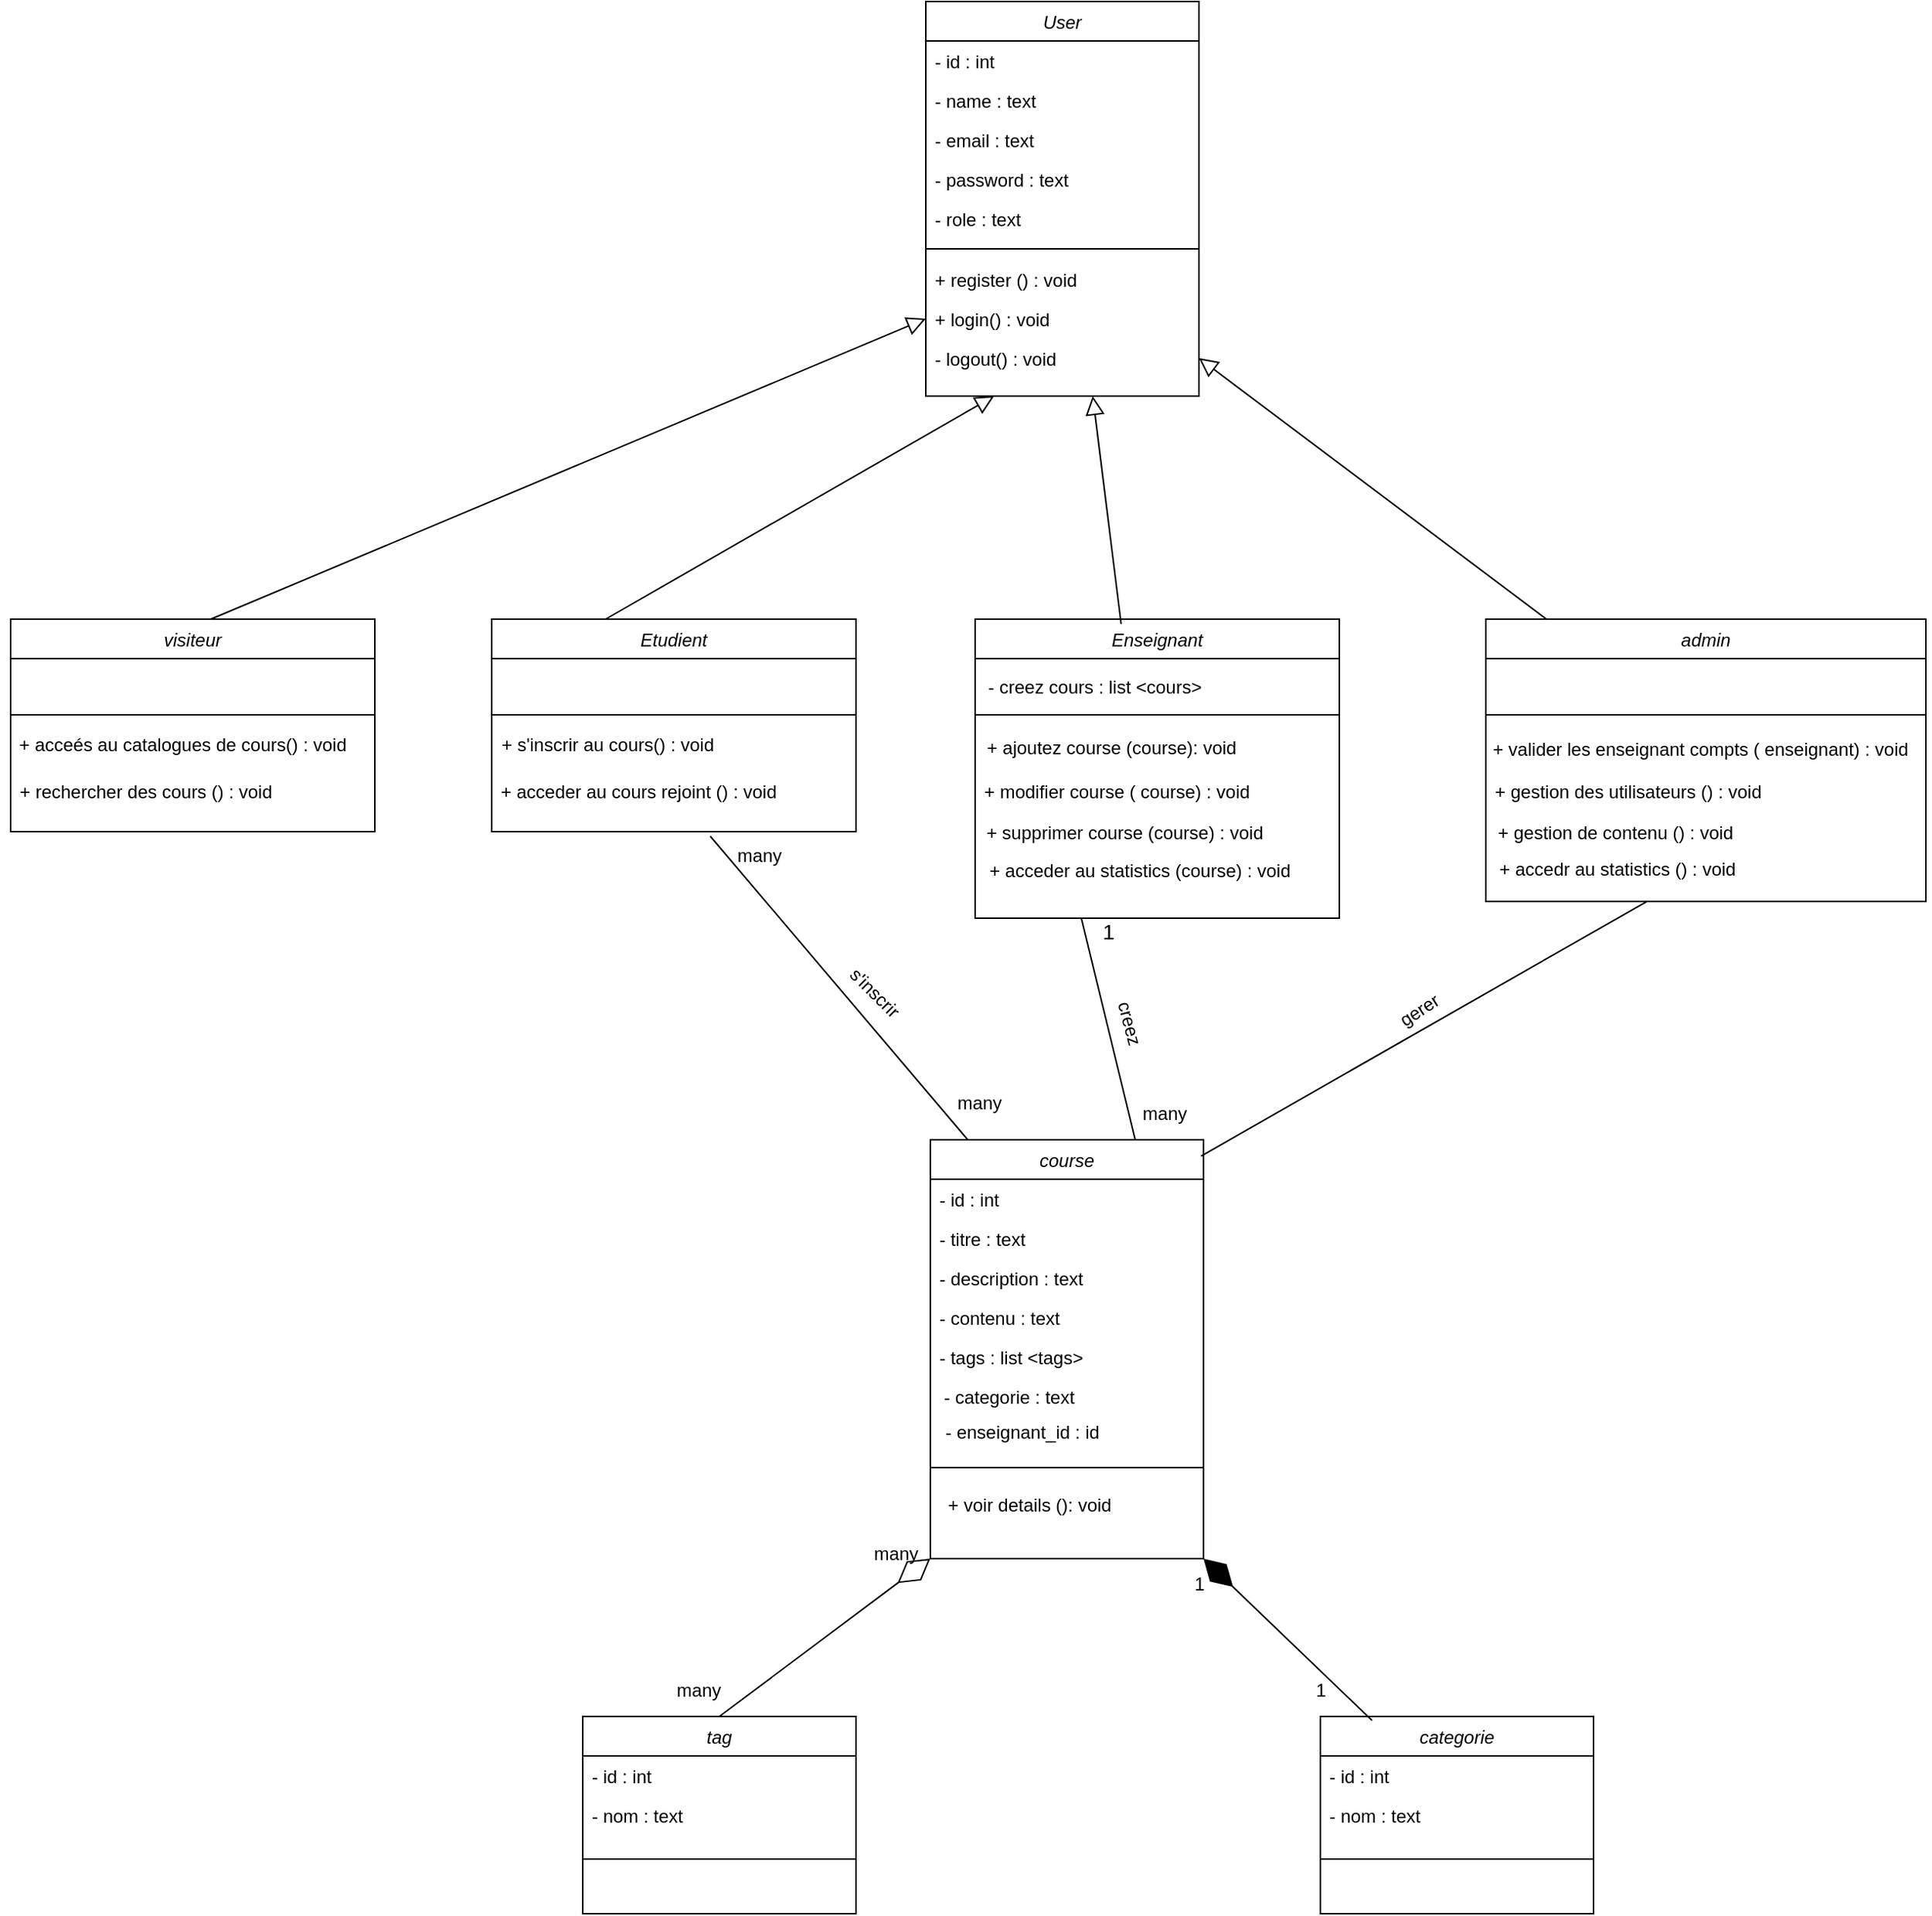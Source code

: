 <mxfile version="26.0.5">
  <diagram id="C5RBs43oDa-KdzZeNtuy" name="Page-1">
    <mxGraphModel dx="1477" dy="649" grid="1" gridSize="10" guides="1" tooltips="1" connect="1" arrows="1" fold="1" page="1" pageScale="1" pageWidth="827" pageHeight="1169" math="0" shadow="0">
      <root>
        <mxCell id="WIyWlLk6GJQsqaUBKTNV-0" />
        <mxCell id="WIyWlLk6GJQsqaUBKTNV-1" parent="WIyWlLk6GJQsqaUBKTNV-0" />
        <mxCell id="zkfFHV4jXpPFQw0GAbJ--0" value="User" style="swimlane;fontStyle=2;align=center;verticalAlign=top;childLayout=stackLayout;horizontal=1;startSize=26;horizontalStack=0;resizeParent=1;resizeLast=0;collapsible=1;marginBottom=0;rounded=0;shadow=0;strokeWidth=1;" parent="WIyWlLk6GJQsqaUBKTNV-1" vertex="1">
          <mxGeometry x="640" y="20" width="180" height="260" as="geometry">
            <mxRectangle x="230" y="140" width="160" height="26" as="alternateBounds" />
          </mxGeometry>
        </mxCell>
        <mxCell id="zkfFHV4jXpPFQw0GAbJ--1" value="- id : int" style="text;align=left;verticalAlign=top;spacingLeft=4;spacingRight=4;overflow=hidden;rotatable=0;points=[[0,0.5],[1,0.5]];portConstraint=eastwest;" parent="zkfFHV4jXpPFQw0GAbJ--0" vertex="1">
          <mxGeometry y="26" width="180" height="26" as="geometry" />
        </mxCell>
        <mxCell id="zkfFHV4jXpPFQw0GAbJ--2" value="- name : text" style="text;align=left;verticalAlign=top;spacingLeft=4;spacingRight=4;overflow=hidden;rotatable=0;points=[[0,0.5],[1,0.5]];portConstraint=eastwest;rounded=0;shadow=0;html=0;" parent="zkfFHV4jXpPFQw0GAbJ--0" vertex="1">
          <mxGeometry y="52" width="180" height="26" as="geometry" />
        </mxCell>
        <mxCell id="zkfFHV4jXpPFQw0GAbJ--3" value="- email : text" style="text;align=left;verticalAlign=top;spacingLeft=4;spacingRight=4;overflow=hidden;rotatable=0;points=[[0,0.5],[1,0.5]];portConstraint=eastwest;rounded=0;shadow=0;html=0;" parent="zkfFHV4jXpPFQw0GAbJ--0" vertex="1">
          <mxGeometry y="78" width="180" height="26" as="geometry" />
        </mxCell>
        <mxCell id="hP5vBBiGQqkeFNdFI35q-6" value="- password : text" style="text;align=left;verticalAlign=top;spacingLeft=4;spacingRight=4;overflow=hidden;rotatable=0;points=[[0,0.5],[1,0.5]];portConstraint=eastwest;rounded=0;shadow=0;html=0;" vertex="1" parent="zkfFHV4jXpPFQw0GAbJ--0">
          <mxGeometry y="104" width="180" height="26" as="geometry" />
        </mxCell>
        <mxCell id="hP5vBBiGQqkeFNdFI35q-7" value="- role : text" style="text;align=left;verticalAlign=top;spacingLeft=4;spacingRight=4;overflow=hidden;rotatable=0;points=[[0,0.5],[1,0.5]];portConstraint=eastwest;rounded=0;shadow=0;html=0;" vertex="1" parent="zkfFHV4jXpPFQw0GAbJ--0">
          <mxGeometry y="130" width="180" height="26" as="geometry" />
        </mxCell>
        <mxCell id="zkfFHV4jXpPFQw0GAbJ--4" value="" style="line;html=1;strokeWidth=1;align=left;verticalAlign=middle;spacingTop=-1;spacingLeft=3;spacingRight=3;rotatable=0;labelPosition=right;points=[];portConstraint=eastwest;" parent="zkfFHV4jXpPFQw0GAbJ--0" vertex="1">
          <mxGeometry y="156" width="180" height="14" as="geometry" />
        </mxCell>
        <mxCell id="hP5vBBiGQqkeFNdFI35q-8" value="+ register () : void" style="text;align=left;verticalAlign=top;spacingLeft=4;spacingRight=4;overflow=hidden;rotatable=0;points=[[0,0.5],[1,0.5]];portConstraint=eastwest;rounded=0;shadow=0;html=0;" vertex="1" parent="zkfFHV4jXpPFQw0GAbJ--0">
          <mxGeometry y="170" width="180" height="26" as="geometry" />
        </mxCell>
        <mxCell id="hP5vBBiGQqkeFNdFI35q-9" value="+ login() : void" style="text;align=left;verticalAlign=top;spacingLeft=4;spacingRight=4;overflow=hidden;rotatable=0;points=[[0,0.5],[1,0.5]];portConstraint=eastwest;rounded=0;shadow=0;html=0;" vertex="1" parent="zkfFHV4jXpPFQw0GAbJ--0">
          <mxGeometry y="196" width="180" height="26" as="geometry" />
        </mxCell>
        <mxCell id="hP5vBBiGQqkeFNdFI35q-10" value="- logout() : void" style="text;align=left;verticalAlign=top;spacingLeft=4;spacingRight=4;overflow=hidden;rotatable=0;points=[[0,0.5],[1,0.5]];portConstraint=eastwest;rounded=0;shadow=0;html=0;" vertex="1" parent="zkfFHV4jXpPFQw0GAbJ--0">
          <mxGeometry y="222" width="180" height="26" as="geometry" />
        </mxCell>
        <mxCell id="zkfFHV4jXpPFQw0GAbJ--16" value="" style="endArrow=block;endSize=10;endFill=0;shadow=0;strokeWidth=1;rounded=0;elbow=vertical;exitX=0.548;exitY=0.001;exitDx=0;exitDy=0;exitPerimeter=0;entryX=0;entryY=0.5;entryDx=0;entryDy=0;" parent="WIyWlLk6GJQsqaUBKTNV-1" source="hP5vBBiGQqkeFNdFI35q-11" target="hP5vBBiGQqkeFNdFI35q-9" edge="1">
          <mxGeometry width="160" relative="1" as="geometry">
            <mxPoint x="170" y="420" as="sourcePoint" />
            <mxPoint x="60" y="130" as="targetPoint" />
          </mxGeometry>
        </mxCell>
        <mxCell id="hP5vBBiGQqkeFNdFI35q-11" value="visiteur" style="swimlane;fontStyle=2;align=center;verticalAlign=top;childLayout=stackLayout;horizontal=1;startSize=26;horizontalStack=0;resizeParent=1;resizeLast=0;collapsible=1;marginBottom=0;rounded=0;shadow=0;strokeWidth=1;" vertex="1" parent="WIyWlLk6GJQsqaUBKTNV-1">
          <mxGeometry x="37" y="427" width="240" height="140" as="geometry">
            <mxRectangle x="230" y="140" width="160" height="26" as="alternateBounds" />
          </mxGeometry>
        </mxCell>
        <mxCell id="hP5vBBiGQqkeFNdFI35q-17" value="" style="line;html=1;strokeWidth=1;align=left;verticalAlign=middle;spacingTop=-1;spacingLeft=3;spacingRight=3;rotatable=0;labelPosition=right;points=[];portConstraint=eastwest;" vertex="1" parent="hP5vBBiGQqkeFNdFI35q-11">
          <mxGeometry y="26" width="240" height="74" as="geometry" />
        </mxCell>
        <mxCell id="hP5vBBiGQqkeFNdFI35q-18" value="+ rechercher des cours () : void" style="text;align=left;verticalAlign=top;spacingLeft=4;spacingRight=4;overflow=hidden;rotatable=0;points=[[0,0.5],[1,0.5]];portConstraint=eastwest;rounded=0;shadow=0;html=0;" vertex="1" parent="hP5vBBiGQqkeFNdFI35q-11">
          <mxGeometry y="100" width="240" height="30" as="geometry" />
        </mxCell>
        <mxCell id="hP5vBBiGQqkeFNdFI35q-21" value="+ acceés au catalogues de cours() : void" style="text;html=1;align=center;verticalAlign=middle;resizable=0;points=[];autosize=1;strokeColor=none;fillColor=none;" vertex="1" parent="WIyWlLk6GJQsqaUBKTNV-1">
          <mxGeometry x="30" y="495" width="240" height="30" as="geometry" />
        </mxCell>
        <mxCell id="hP5vBBiGQqkeFNdFI35q-22" value="Etudient" style="swimlane;fontStyle=2;align=center;verticalAlign=top;childLayout=stackLayout;horizontal=1;startSize=26;horizontalStack=0;resizeParent=1;resizeLast=0;collapsible=1;marginBottom=0;rounded=0;shadow=0;strokeWidth=1;" vertex="1" parent="WIyWlLk6GJQsqaUBKTNV-1">
          <mxGeometry x="354" y="427" width="240" height="140" as="geometry">
            <mxRectangle x="230" y="140" width="160" height="26" as="alternateBounds" />
          </mxGeometry>
        </mxCell>
        <mxCell id="hP5vBBiGQqkeFNdFI35q-23" value="" style="line;html=1;strokeWidth=1;align=left;verticalAlign=middle;spacingTop=-1;spacingLeft=3;spacingRight=3;rotatable=0;labelPosition=right;points=[];portConstraint=eastwest;" vertex="1" parent="hP5vBBiGQqkeFNdFI35q-22">
          <mxGeometry y="26" width="240" height="74" as="geometry" />
        </mxCell>
        <mxCell id="hP5vBBiGQqkeFNdFI35q-25" value="+ acceder au cours rejoint () : void" style="text;align=left;verticalAlign=top;spacingLeft=4;spacingRight=4;overflow=hidden;rotatable=0;points=[[0,0.5],[1,0.5]];portConstraint=eastwest;rounded=0;shadow=0;html=0;" vertex="1" parent="hP5vBBiGQqkeFNdFI35q-22">
          <mxGeometry y="100" width="240" height="30" as="geometry" />
        </mxCell>
        <mxCell id="hP5vBBiGQqkeFNdFI35q-26" value="+ s&#39;inscrir au cours() : void" style="text;html=1;align=center;verticalAlign=middle;resizable=0;points=[];autosize=1;strokeColor=none;fillColor=none;" vertex="1" parent="WIyWlLk6GJQsqaUBKTNV-1">
          <mxGeometry x="350" y="495" width="160" height="30" as="geometry" />
        </mxCell>
        <mxCell id="hP5vBBiGQqkeFNdFI35q-27" value="Enseignant" style="swimlane;fontStyle=2;align=center;verticalAlign=top;childLayout=stackLayout;horizontal=1;startSize=26;horizontalStack=0;resizeParent=1;resizeLast=0;collapsible=1;marginBottom=0;rounded=0;shadow=0;strokeWidth=1;" vertex="1" parent="WIyWlLk6GJQsqaUBKTNV-1">
          <mxGeometry x="672.5" y="427" width="240" height="197" as="geometry">
            <mxRectangle x="230" y="140" width="160" height="26" as="alternateBounds" />
          </mxGeometry>
        </mxCell>
        <mxCell id="hP5vBBiGQqkeFNdFI35q-28" value="" style="line;html=1;strokeWidth=1;align=left;verticalAlign=middle;spacingTop=-1;spacingLeft=3;spacingRight=3;rotatable=0;labelPosition=right;points=[];portConstraint=eastwest;" vertex="1" parent="hP5vBBiGQqkeFNdFI35q-27">
          <mxGeometry y="26" width="240" height="74" as="geometry" />
        </mxCell>
        <mxCell id="hP5vBBiGQqkeFNdFI35q-29" value="+ modifier course ( course) : void" style="text;align=left;verticalAlign=top;spacingLeft=4;spacingRight=4;overflow=hidden;rotatable=0;points=[[0,0.5],[1,0.5]];portConstraint=eastwest;rounded=0;shadow=0;html=0;" vertex="1" parent="hP5vBBiGQqkeFNdFI35q-27">
          <mxGeometry y="100" width="240" height="30" as="geometry" />
        </mxCell>
        <mxCell id="hP5vBBiGQqkeFNdFI35q-30" value="- creez cours : list &amp;lt;cours&amp;gt;" style="text;html=1;align=center;verticalAlign=middle;resizable=0;points=[];autosize=1;strokeColor=none;fillColor=none;" vertex="1" parent="WIyWlLk6GJQsqaUBKTNV-1">
          <mxGeometry x="670.5" y="457" width="160" height="30" as="geometry" />
        </mxCell>
        <mxCell id="hP5vBBiGQqkeFNdFI35q-31" value="+ ajoutez course (course): void" style="text;html=1;align=center;verticalAlign=middle;resizable=0;points=[];autosize=1;strokeColor=none;fillColor=none;" vertex="1" parent="WIyWlLk6GJQsqaUBKTNV-1">
          <mxGeometry x="666.5" y="497" width="190" height="30" as="geometry" />
        </mxCell>
        <mxCell id="hP5vBBiGQqkeFNdFI35q-32" value="&amp;nbsp;+ supprimer course (course) : void" style="text;html=1;align=center;verticalAlign=middle;resizable=0;points=[];autosize=1;strokeColor=none;fillColor=none;" vertex="1" parent="WIyWlLk6GJQsqaUBKTNV-1">
          <mxGeometry x="663.5" y="553" width="210" height="30" as="geometry" />
        </mxCell>
        <mxCell id="hP5vBBiGQqkeFNdFI35q-33" value="&amp;nbsp;+ acceder au statistics (course) : void" style="text;html=1;align=center;verticalAlign=middle;resizable=0;points=[];autosize=1;strokeColor=none;fillColor=none;" vertex="1" parent="WIyWlLk6GJQsqaUBKTNV-1">
          <mxGeometry x="663.5" y="578" width="230" height="30" as="geometry" />
        </mxCell>
        <mxCell id="hP5vBBiGQqkeFNdFI35q-34" value="admin" style="swimlane;fontStyle=2;align=center;verticalAlign=top;childLayout=stackLayout;horizontal=1;startSize=26;horizontalStack=0;resizeParent=1;resizeLast=0;collapsible=1;marginBottom=0;rounded=0;shadow=0;strokeWidth=1;" vertex="1" parent="WIyWlLk6GJQsqaUBKTNV-1">
          <mxGeometry x="1009" y="427" width="290" height="186" as="geometry">
            <mxRectangle x="230" y="140" width="160" height="26" as="alternateBounds" />
          </mxGeometry>
        </mxCell>
        <mxCell id="hP5vBBiGQqkeFNdFI35q-35" value="" style="line;html=1;strokeWidth=1;align=left;verticalAlign=middle;spacingTop=-1;spacingLeft=3;spacingRight=3;rotatable=0;labelPosition=right;points=[];portConstraint=eastwest;" vertex="1" parent="hP5vBBiGQqkeFNdFI35q-34">
          <mxGeometry y="26" width="290" height="74" as="geometry" />
        </mxCell>
        <mxCell id="hP5vBBiGQqkeFNdFI35q-36" value="+ gestion des utilisateurs () : void" style="text;align=left;verticalAlign=top;spacingLeft=4;spacingRight=4;overflow=hidden;rotatable=0;points=[[0,0.5],[1,0.5]];portConstraint=eastwest;rounded=0;shadow=0;html=0;" vertex="1" parent="hP5vBBiGQqkeFNdFI35q-34">
          <mxGeometry y="100" width="290" height="30" as="geometry" />
        </mxCell>
        <mxCell id="hP5vBBiGQqkeFNdFI35q-37" value="+ valider les enseignant compts ( enseignant) : void" style="text;html=1;align=center;verticalAlign=middle;resizable=0;points=[];autosize=1;strokeColor=none;fillColor=none;" vertex="1" parent="WIyWlLk6GJQsqaUBKTNV-1">
          <mxGeometry x="1000" y="498" width="300" height="30" as="geometry" />
        </mxCell>
        <mxCell id="hP5vBBiGQqkeFNdFI35q-38" value="+ gestion de contenu () : void" style="text;align=left;verticalAlign=top;spacingLeft=4;spacingRight=4;overflow=hidden;rotatable=0;points=[[0,0.5],[1,0.5]];portConstraint=eastwest;rounded=0;shadow=0;html=0;" vertex="1" parent="WIyWlLk6GJQsqaUBKTNV-1">
          <mxGeometry x="1011" y="554" width="290" height="30" as="geometry" />
        </mxCell>
        <mxCell id="hP5vBBiGQqkeFNdFI35q-39" value="+ accedr au statistics () : void" style="text;align=left;verticalAlign=top;spacingLeft=4;spacingRight=4;overflow=hidden;rotatable=0;points=[[0,0.5],[1,0.5]];portConstraint=eastwest;rounded=0;shadow=0;html=0;" vertex="1" parent="WIyWlLk6GJQsqaUBKTNV-1">
          <mxGeometry x="1012" y="578" width="290" height="30" as="geometry" />
        </mxCell>
        <mxCell id="hP5vBBiGQqkeFNdFI35q-40" value="course" style="swimlane;fontStyle=2;align=center;verticalAlign=top;childLayout=stackLayout;horizontal=1;startSize=26;horizontalStack=0;resizeParent=1;resizeLast=0;collapsible=1;marginBottom=0;rounded=0;shadow=0;strokeWidth=1;" vertex="1" parent="WIyWlLk6GJQsqaUBKTNV-1">
          <mxGeometry x="643" y="770" width="180" height="276" as="geometry">
            <mxRectangle x="230" y="140" width="160" height="26" as="alternateBounds" />
          </mxGeometry>
        </mxCell>
        <mxCell id="hP5vBBiGQqkeFNdFI35q-41" value="- id : int" style="text;align=left;verticalAlign=top;spacingLeft=4;spacingRight=4;overflow=hidden;rotatable=0;points=[[0,0.5],[1,0.5]];portConstraint=eastwest;" vertex="1" parent="hP5vBBiGQqkeFNdFI35q-40">
          <mxGeometry y="26" width="180" height="26" as="geometry" />
        </mxCell>
        <mxCell id="hP5vBBiGQqkeFNdFI35q-42" value="- titre : text" style="text;align=left;verticalAlign=top;spacingLeft=4;spacingRight=4;overflow=hidden;rotatable=0;points=[[0,0.5],[1,0.5]];portConstraint=eastwest;rounded=0;shadow=0;html=0;" vertex="1" parent="hP5vBBiGQqkeFNdFI35q-40">
          <mxGeometry y="52" width="180" height="26" as="geometry" />
        </mxCell>
        <mxCell id="hP5vBBiGQqkeFNdFI35q-43" value="- description : text" style="text;align=left;verticalAlign=top;spacingLeft=4;spacingRight=4;overflow=hidden;rotatable=0;points=[[0,0.5],[1,0.5]];portConstraint=eastwest;rounded=0;shadow=0;html=0;" vertex="1" parent="hP5vBBiGQqkeFNdFI35q-40">
          <mxGeometry y="78" width="180" height="26" as="geometry" />
        </mxCell>
        <mxCell id="hP5vBBiGQqkeFNdFI35q-44" value="- contenu : text" style="text;align=left;verticalAlign=top;spacingLeft=4;spacingRight=4;overflow=hidden;rotatable=0;points=[[0,0.5],[1,0.5]];portConstraint=eastwest;rounded=0;shadow=0;html=0;" vertex="1" parent="hP5vBBiGQqkeFNdFI35q-40">
          <mxGeometry y="104" width="180" height="26" as="geometry" />
        </mxCell>
        <mxCell id="hP5vBBiGQqkeFNdFI35q-45" value="- tags : list &lt;tags&gt;" style="text;align=left;verticalAlign=top;spacingLeft=4;spacingRight=4;overflow=hidden;rotatable=0;points=[[0,0.5],[1,0.5]];portConstraint=eastwest;rounded=0;shadow=0;html=0;" vertex="1" parent="hP5vBBiGQqkeFNdFI35q-40">
          <mxGeometry y="130" width="180" height="26" as="geometry" />
        </mxCell>
        <mxCell id="hP5vBBiGQqkeFNdFI35q-46" value="" style="line;html=1;strokeWidth=1;align=left;verticalAlign=middle;spacingTop=-1;spacingLeft=3;spacingRight=3;rotatable=0;labelPosition=right;points=[];portConstraint=eastwest;" vertex="1" parent="hP5vBBiGQqkeFNdFI35q-40">
          <mxGeometry y="156" width="180" height="120" as="geometry" />
        </mxCell>
        <mxCell id="hP5vBBiGQqkeFNdFI35q-50" value="- categorie : text" style="text;align=left;verticalAlign=top;spacingLeft=4;spacingRight=4;overflow=hidden;rotatable=0;points=[[0,0.5],[1,0.5]];portConstraint=eastwest;rounded=0;shadow=0;html=0;" vertex="1" parent="WIyWlLk6GJQsqaUBKTNV-1">
          <mxGeometry x="646" y="926" width="180" height="26" as="geometry" />
        </mxCell>
        <mxCell id="hP5vBBiGQqkeFNdFI35q-51" value="- enseignant_id : id" style="text;align=left;verticalAlign=top;spacingLeft=4;spacingRight=4;overflow=hidden;rotatable=0;points=[[0,0.5],[1,0.5]];portConstraint=eastwest;rounded=0;shadow=0;html=0;" vertex="1" parent="WIyWlLk6GJQsqaUBKTNV-1">
          <mxGeometry x="647" y="949" width="180" height="26" as="geometry" />
        </mxCell>
        <mxCell id="hP5vBBiGQqkeFNdFI35q-52" value="+ voir details (): void" style="text;html=1;align=center;verticalAlign=middle;resizable=0;points=[];autosize=1;strokeColor=none;fillColor=none;" vertex="1" parent="WIyWlLk6GJQsqaUBKTNV-1">
          <mxGeometry x="643" y="996" width="130" height="30" as="geometry" />
        </mxCell>
        <mxCell id="hP5vBBiGQqkeFNdFI35q-53" value="categorie" style="swimlane;fontStyle=2;align=center;verticalAlign=top;childLayout=stackLayout;horizontal=1;startSize=26;horizontalStack=0;resizeParent=1;resizeLast=0;collapsible=1;marginBottom=0;rounded=0;shadow=0;strokeWidth=1;" vertex="1" parent="WIyWlLk6GJQsqaUBKTNV-1">
          <mxGeometry x="900" y="1150" width="180" height="130" as="geometry">
            <mxRectangle x="230" y="140" width="160" height="26" as="alternateBounds" />
          </mxGeometry>
        </mxCell>
        <mxCell id="hP5vBBiGQqkeFNdFI35q-54" value="- id : int" style="text;align=left;verticalAlign=top;spacingLeft=4;spacingRight=4;overflow=hidden;rotatable=0;points=[[0,0.5],[1,0.5]];portConstraint=eastwest;" vertex="1" parent="hP5vBBiGQqkeFNdFI35q-53">
          <mxGeometry y="26" width="180" height="26" as="geometry" />
        </mxCell>
        <mxCell id="hP5vBBiGQqkeFNdFI35q-55" value="- nom : text" style="text;align=left;verticalAlign=top;spacingLeft=4;spacingRight=4;overflow=hidden;rotatable=0;points=[[0,0.5],[1,0.5]];portConstraint=eastwest;rounded=0;shadow=0;html=0;" vertex="1" parent="hP5vBBiGQqkeFNdFI35q-53">
          <mxGeometry y="52" width="180" height="26" as="geometry" />
        </mxCell>
        <mxCell id="hP5vBBiGQqkeFNdFI35q-59" value="" style="line;html=1;strokeWidth=1;align=left;verticalAlign=middle;spacingTop=-1;spacingLeft=3;spacingRight=3;rotatable=0;labelPosition=right;points=[];portConstraint=eastwest;" vertex="1" parent="hP5vBBiGQqkeFNdFI35q-53">
          <mxGeometry y="78" width="180" height="32" as="geometry" />
        </mxCell>
        <mxCell id="hP5vBBiGQqkeFNdFI35q-60" value="tag" style="swimlane;fontStyle=2;align=center;verticalAlign=top;childLayout=stackLayout;horizontal=1;startSize=26;horizontalStack=0;resizeParent=1;resizeLast=0;collapsible=1;marginBottom=0;rounded=0;shadow=0;strokeWidth=1;" vertex="1" parent="WIyWlLk6GJQsqaUBKTNV-1">
          <mxGeometry x="414" y="1150" width="180" height="130" as="geometry">
            <mxRectangle x="230" y="140" width="160" height="26" as="alternateBounds" />
          </mxGeometry>
        </mxCell>
        <mxCell id="hP5vBBiGQqkeFNdFI35q-61" value="- id : int" style="text;align=left;verticalAlign=top;spacingLeft=4;spacingRight=4;overflow=hidden;rotatable=0;points=[[0,0.5],[1,0.5]];portConstraint=eastwest;" vertex="1" parent="hP5vBBiGQqkeFNdFI35q-60">
          <mxGeometry y="26" width="180" height="26" as="geometry" />
        </mxCell>
        <mxCell id="hP5vBBiGQqkeFNdFI35q-62" value="- nom : text" style="text;align=left;verticalAlign=top;spacingLeft=4;spacingRight=4;overflow=hidden;rotatable=0;points=[[0,0.5],[1,0.5]];portConstraint=eastwest;rounded=0;shadow=0;html=0;" vertex="1" parent="hP5vBBiGQqkeFNdFI35q-60">
          <mxGeometry y="52" width="180" height="26" as="geometry" />
        </mxCell>
        <mxCell id="hP5vBBiGQqkeFNdFI35q-63" value="" style="line;html=1;strokeWidth=1;align=left;verticalAlign=middle;spacingTop=-1;spacingLeft=3;spacingRight=3;rotatable=0;labelPosition=right;points=[];portConstraint=eastwest;" vertex="1" parent="hP5vBBiGQqkeFNdFI35q-60">
          <mxGeometry y="78" width="180" height="32" as="geometry" />
        </mxCell>
        <mxCell id="hP5vBBiGQqkeFNdFI35q-65" value="" style="endArrow=block;endSize=10;endFill=0;shadow=0;strokeWidth=1;rounded=0;elbow=vertical;exitX=0.548;exitY=0.001;exitDx=0;exitDy=0;exitPerimeter=0;entryX=0.25;entryY=1;entryDx=0;entryDy=0;" edge="1" parent="WIyWlLk6GJQsqaUBKTNV-1" target="zkfFHV4jXpPFQw0GAbJ--0">
          <mxGeometry width="160" relative="1" as="geometry">
            <mxPoint x="429" y="427" as="sourcePoint" />
            <mxPoint x="900" y="229" as="targetPoint" />
          </mxGeometry>
        </mxCell>
        <mxCell id="hP5vBBiGQqkeFNdFI35q-66" value="" style="endArrow=block;endSize=10;endFill=0;shadow=0;strokeWidth=1;rounded=0;elbow=vertical;exitX=0.401;exitY=0.016;exitDx=0;exitDy=0;exitPerimeter=0;" edge="1" parent="WIyWlLk6GJQsqaUBKTNV-1" source="hP5vBBiGQqkeFNdFI35q-27">
          <mxGeometry width="160" relative="1" as="geometry">
            <mxPoint x="700" y="427" as="sourcePoint" />
            <mxPoint x="750" y="280" as="targetPoint" />
          </mxGeometry>
        </mxCell>
        <mxCell id="hP5vBBiGQqkeFNdFI35q-67" value="" style="endArrow=block;endSize=10;endFill=0;shadow=0;strokeWidth=1;rounded=0;elbow=vertical;exitX=0.401;exitY=0.016;exitDx=0;exitDy=0;exitPerimeter=0;entryX=1;entryY=0.5;entryDx=0;entryDy=0;" edge="1" parent="WIyWlLk6GJQsqaUBKTNV-1" target="hP5vBBiGQqkeFNdFI35q-10">
          <mxGeometry width="160" relative="1" as="geometry">
            <mxPoint x="1049" y="427" as="sourcePoint" />
            <mxPoint x="1030" y="277" as="targetPoint" />
          </mxGeometry>
        </mxCell>
        <mxCell id="hP5vBBiGQqkeFNdFI35q-68" value="" style="endArrow=none;html=1;rounded=0;exitX=0.148;exitY=0;exitDx=0;exitDy=0;exitPerimeter=0;" edge="1" parent="WIyWlLk6GJQsqaUBKTNV-1">
          <mxGeometry width="50" height="50" relative="1" as="geometry">
            <mxPoint x="667.64" y="770" as="sourcePoint" />
            <mxPoint x="498" y="570" as="targetPoint" />
          </mxGeometry>
        </mxCell>
        <mxCell id="hP5vBBiGQqkeFNdFI35q-69" value="" style="endArrow=none;html=1;rounded=0;exitX=0.75;exitY=0;exitDx=0;exitDy=0;" edge="1" parent="WIyWlLk6GJQsqaUBKTNV-1" source="hP5vBBiGQqkeFNdFI35q-40">
          <mxGeometry width="50" height="50" relative="1" as="geometry">
            <mxPoint x="912.5" y="824" as="sourcePoint" />
            <mxPoint x="742.5" y="624" as="targetPoint" />
          </mxGeometry>
        </mxCell>
        <mxCell id="hP5vBBiGQqkeFNdFI35q-70" value="&lt;font style=&quot;font-size: 14px;&quot;&gt;1&lt;/font&gt;" style="text;html=1;align=center;verticalAlign=middle;resizable=0;points=[];autosize=1;strokeColor=none;fillColor=none;" vertex="1" parent="WIyWlLk6GJQsqaUBKTNV-1">
          <mxGeometry x="745" y="618" width="30" height="30" as="geometry" />
        </mxCell>
        <mxCell id="hP5vBBiGQqkeFNdFI35q-71" value="many" style="text;html=1;align=center;verticalAlign=middle;resizable=0;points=[];autosize=1;strokeColor=none;fillColor=none;" vertex="1" parent="WIyWlLk6GJQsqaUBKTNV-1">
          <mxGeometry x="772" y="738" width="50" height="30" as="geometry" />
        </mxCell>
        <mxCell id="hP5vBBiGQqkeFNdFI35q-72" value="creez" style="text;html=1;align=center;verticalAlign=middle;resizable=0;points=[];autosize=1;strokeColor=none;fillColor=none;rotation=75;" vertex="1" parent="WIyWlLk6GJQsqaUBKTNV-1">
          <mxGeometry x="749" y="678" width="50" height="30" as="geometry" />
        </mxCell>
        <mxCell id="hP5vBBiGQqkeFNdFI35q-73" value="many" style="text;html=1;align=center;verticalAlign=middle;resizable=0;points=[];autosize=1;strokeColor=none;fillColor=none;" vertex="1" parent="WIyWlLk6GJQsqaUBKTNV-1">
          <mxGeometry x="505" y="568" width="50" height="30" as="geometry" />
        </mxCell>
        <mxCell id="hP5vBBiGQqkeFNdFI35q-74" value="many" style="text;html=1;align=center;verticalAlign=middle;resizable=0;points=[];autosize=1;strokeColor=none;fillColor=none;" vertex="1" parent="WIyWlLk6GJQsqaUBKTNV-1">
          <mxGeometry x="650" y="731" width="50" height="30" as="geometry" />
        </mxCell>
        <mxCell id="hP5vBBiGQqkeFNdFI35q-75" value="s&#39;inscrir" style="text;html=1;align=center;verticalAlign=middle;resizable=0;points=[];autosize=1;strokeColor=none;fillColor=none;rotation=45;" vertex="1" parent="WIyWlLk6GJQsqaUBKTNV-1">
          <mxGeometry x="576" y="658" width="60" height="30" as="geometry" />
        </mxCell>
        <mxCell id="hP5vBBiGQqkeFNdFI35q-77" value="" style="endArrow=none;html=1;rounded=0;exitX=0.991;exitY=0.039;exitDx=0;exitDy=0;exitPerimeter=0;entryX=0.357;entryY=1.159;entryDx=0;entryDy=0;entryPerimeter=0;" edge="1" parent="WIyWlLk6GJQsqaUBKTNV-1" source="hP5vBBiGQqkeFNdFI35q-40" target="hP5vBBiGQqkeFNdFI35q-39">
          <mxGeometry width="50" height="50" relative="1" as="geometry">
            <mxPoint x="880" y="790" as="sourcePoint" />
            <mxPoint x="1020" y="620" as="targetPoint" />
          </mxGeometry>
        </mxCell>
        <mxCell id="hP5vBBiGQqkeFNdFI35q-78" value="gerer" style="text;html=1;align=center;verticalAlign=middle;resizable=0;points=[];autosize=1;strokeColor=none;fillColor=none;rotation=-33;" vertex="1" parent="WIyWlLk6GJQsqaUBKTNV-1">
          <mxGeometry x="940" y="670" width="50" height="30" as="geometry" />
        </mxCell>
        <mxCell id="hP5vBBiGQqkeFNdFI35q-79" value="" style="endArrow=diamondThin;endFill=1;endSize=24;html=1;rounded=0;exitX=0.189;exitY=0.02;exitDx=0;exitDy=0;exitPerimeter=0;entryX=1;entryY=1;entryDx=0;entryDy=0;" edge="1" parent="WIyWlLk6GJQsqaUBKTNV-1" source="hP5vBBiGQqkeFNdFI35q-53" target="hP5vBBiGQqkeFNdFI35q-40">
          <mxGeometry width="160" relative="1" as="geometry">
            <mxPoint x="830.5" y="1110" as="sourcePoint" />
            <mxPoint x="800" y="1050" as="targetPoint" />
          </mxGeometry>
        </mxCell>
        <mxCell id="hP5vBBiGQqkeFNdFI35q-80" value="1" style="text;html=1;align=center;verticalAlign=middle;resizable=0;points=[];autosize=1;strokeColor=none;fillColor=none;" vertex="1" parent="WIyWlLk6GJQsqaUBKTNV-1">
          <mxGeometry x="885" y="1118" width="30" height="30" as="geometry" />
        </mxCell>
        <mxCell id="hP5vBBiGQqkeFNdFI35q-81" value="1" style="text;html=1;align=center;verticalAlign=middle;resizable=0;points=[];autosize=1;strokeColor=none;fillColor=none;" vertex="1" parent="WIyWlLk6GJQsqaUBKTNV-1">
          <mxGeometry x="805" y="1048" width="30" height="30" as="geometry" />
        </mxCell>
        <mxCell id="hP5vBBiGQqkeFNdFI35q-82" value="" style="endArrow=diamondThin;endFill=0;endSize=24;html=1;rounded=0;exitX=0.5;exitY=0;exitDx=0;exitDy=0;entryX=0;entryY=1;entryDx=0;entryDy=0;" edge="1" parent="WIyWlLk6GJQsqaUBKTNV-1" source="hP5vBBiGQqkeFNdFI35q-60" target="hP5vBBiGQqkeFNdFI35q-40">
          <mxGeometry width="160" relative="1" as="geometry">
            <mxPoint x="830" y="1090" as="sourcePoint" />
            <mxPoint x="990" y="1090" as="targetPoint" />
          </mxGeometry>
        </mxCell>
        <mxCell id="hP5vBBiGQqkeFNdFI35q-83" value="many" style="text;html=1;align=center;verticalAlign=middle;resizable=0;points=[];autosize=1;strokeColor=none;fillColor=none;" vertex="1" parent="WIyWlLk6GJQsqaUBKTNV-1">
          <mxGeometry x="595" y="1028" width="50" height="30" as="geometry" />
        </mxCell>
        <mxCell id="hP5vBBiGQqkeFNdFI35q-84" value="many" style="text;html=1;align=center;verticalAlign=middle;resizable=0;points=[];autosize=1;strokeColor=none;fillColor=none;" vertex="1" parent="WIyWlLk6GJQsqaUBKTNV-1">
          <mxGeometry x="465" y="1118" width="50" height="30" as="geometry" />
        </mxCell>
      </root>
    </mxGraphModel>
  </diagram>
</mxfile>
